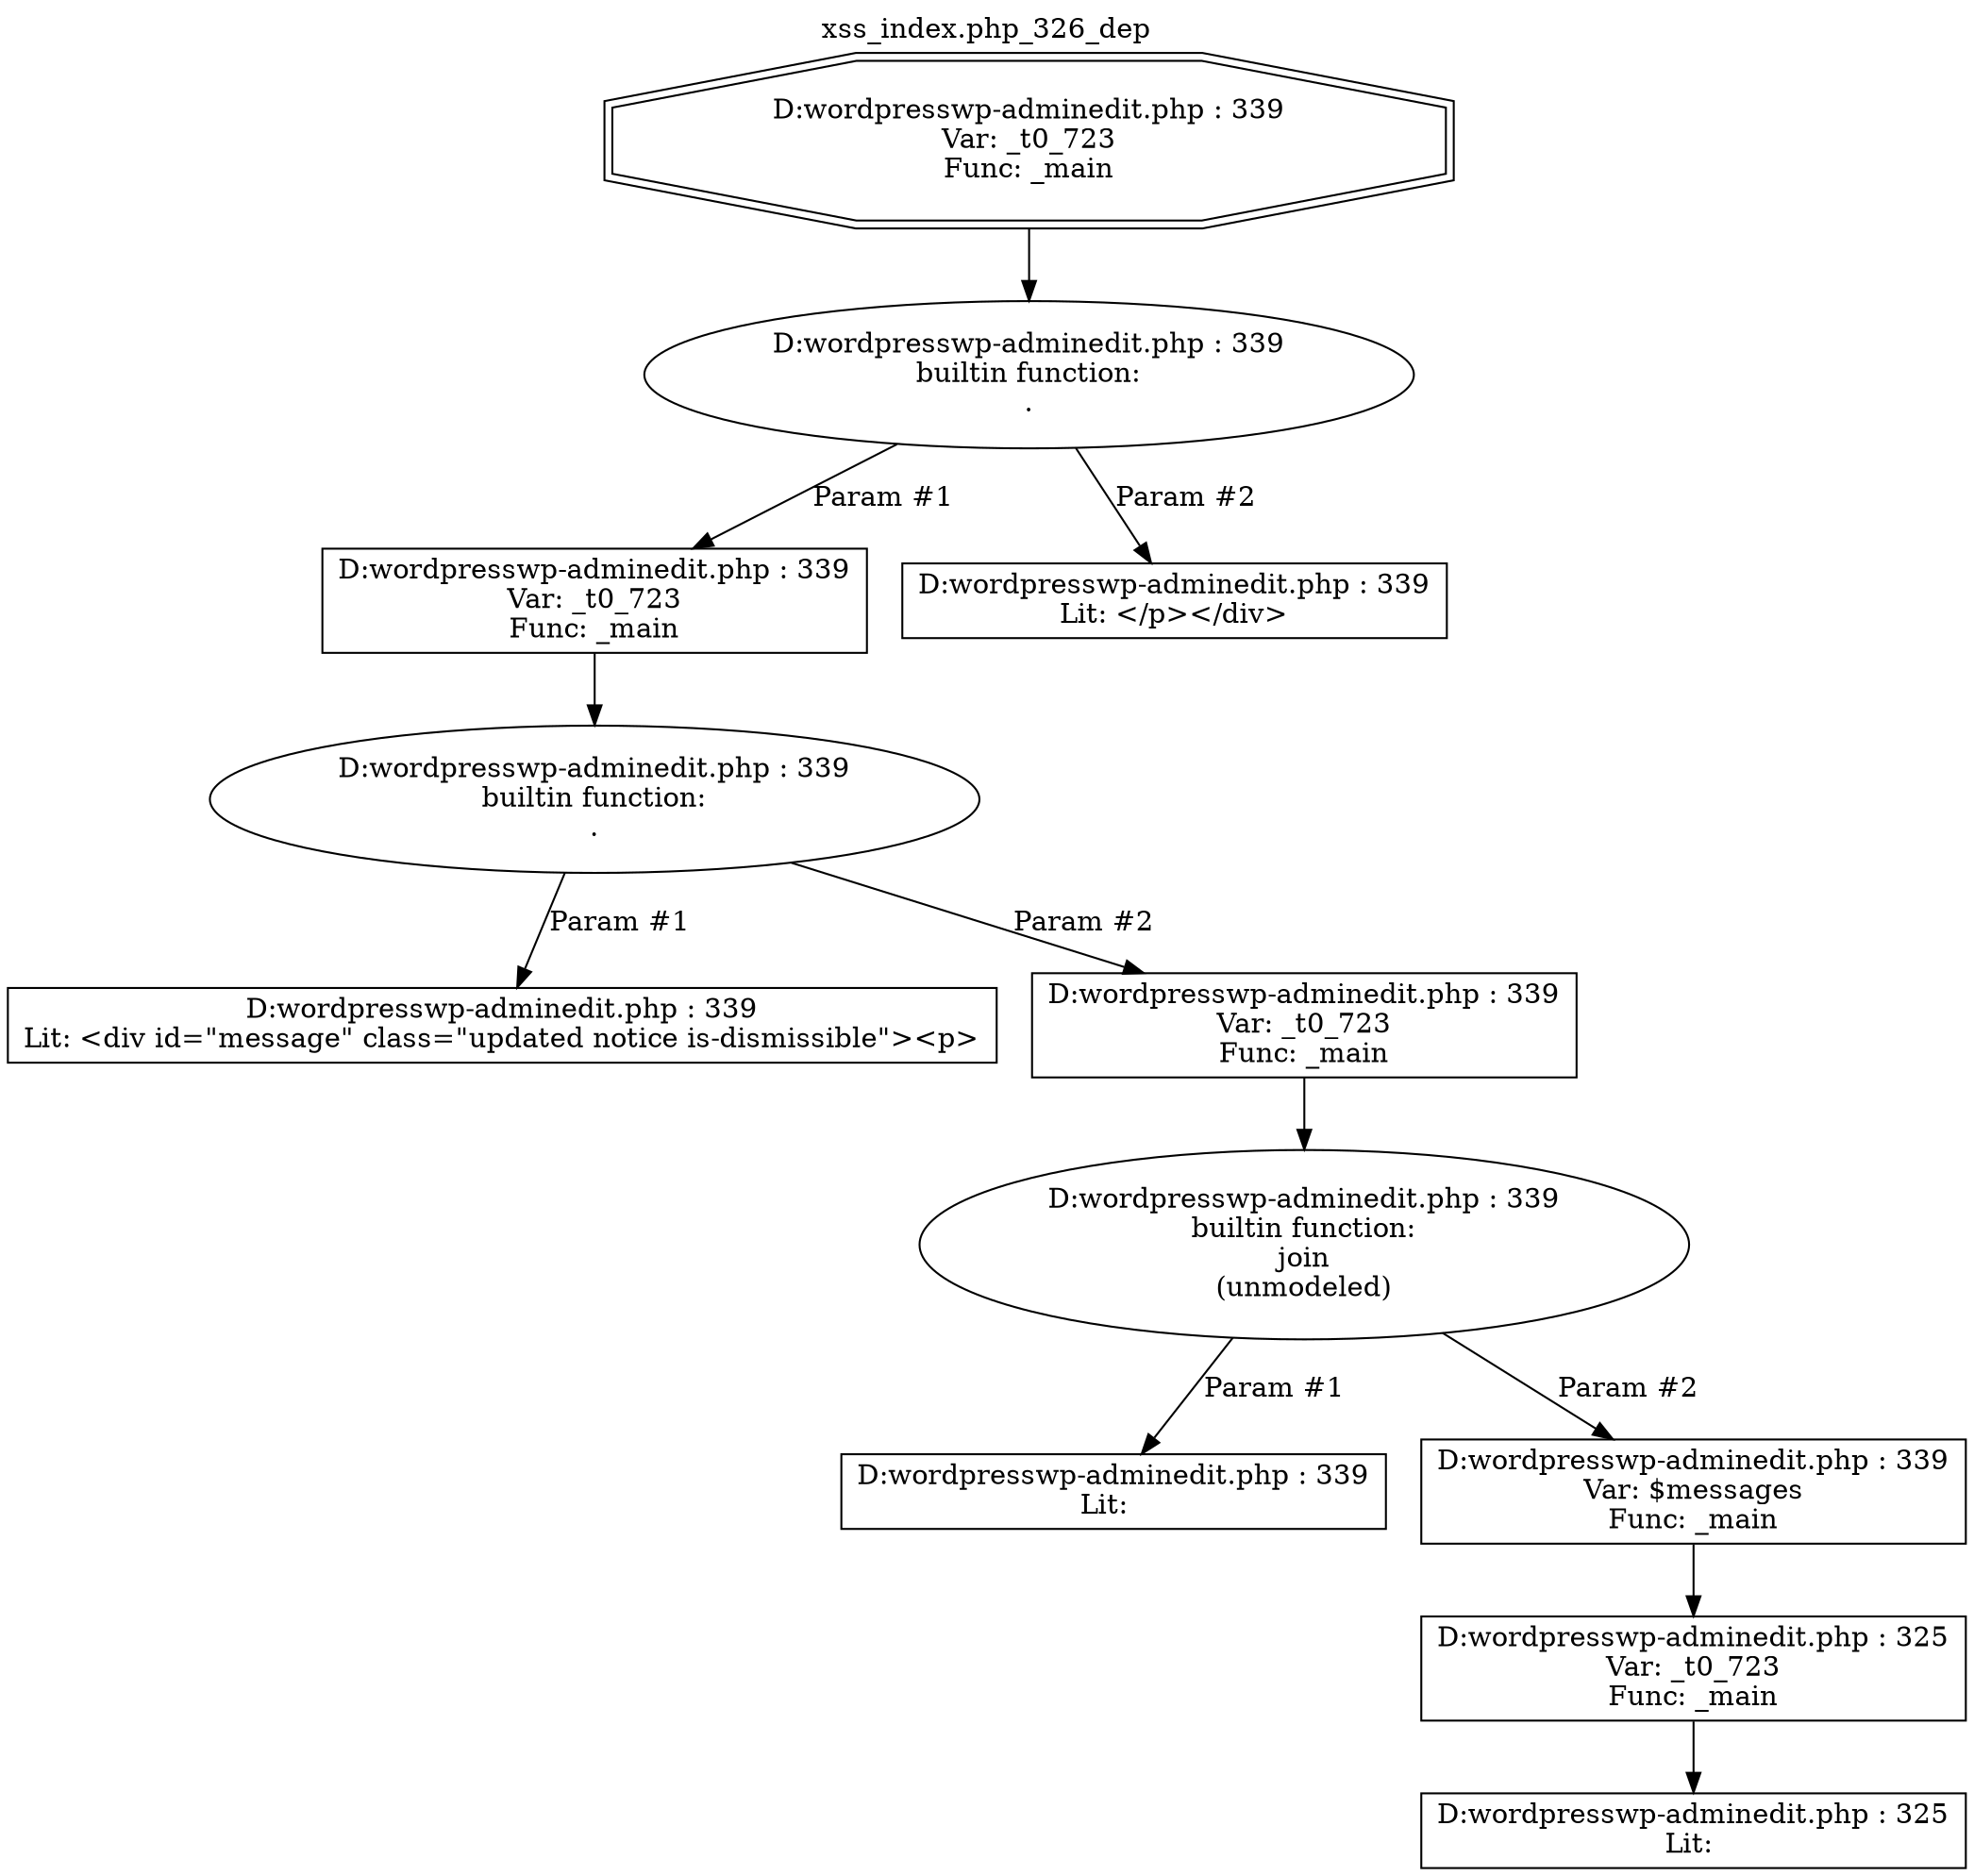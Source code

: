 digraph cfg {
  label="xss_index.php_326_dep";
  labelloc=t;
  n1 [shape=doubleoctagon, label="D:\wordpress\wp-admin\edit.php : 339\nVar: _t0_723\nFunc: _main\n"];
  n2 [shape=ellipse, label="D:\wordpress\wp-admin\edit.php : 339\nbuiltin function:\n.\n"];
  n3 [shape=box, label="D:\wordpress\wp-admin\edit.php : 339\nVar: _t0_723\nFunc: _main\n"];
  n4 [shape=ellipse, label="D:\wordpress\wp-admin\edit.php : 339\nbuiltin function:\n.\n"];
  n5 [shape=box, label="D:\wordpress\wp-admin\edit.php : 339\nLit: <div id=\"message\" class=\"updated notice is-dismissible\"><p>\n"];
  n6 [shape=box, label="D:\wordpress\wp-admin\edit.php : 339\nVar: _t0_723\nFunc: _main\n"];
  n7 [shape=ellipse, label="D:\wordpress\wp-admin\edit.php : 339\nbuiltin function:\njoin\n(unmodeled)\n"];
  n8 [shape=box, label="D:\wordpress\wp-admin\edit.php : 339\nLit:  \n"];
  n9 [shape=box, label="D:\wordpress\wp-admin\edit.php : 339\nVar: $messages\nFunc: _main\n"];
  n10 [shape=box, label="D:\wordpress\wp-admin\edit.php : 325\nVar: _t0_723\nFunc: _main\n"];
  n11 [shape=box, label="D:\wordpress\wp-admin\edit.php : 325\nLit: \n"];
  n12 [shape=box, label="D:\wordpress\wp-admin\edit.php : 339\nLit: </p></div>\n"];
  n1 -> n2;
  n3 -> n4;
  n4 -> n5[label="Param #1"];
  n4 -> n6[label="Param #2"];
  n6 -> n7;
  n7 -> n8[label="Param #1"];
  n7 -> n9[label="Param #2"];
  n10 -> n11;
  n9 -> n10;
  n2 -> n3[label="Param #1"];
  n2 -> n12[label="Param #2"];
}
